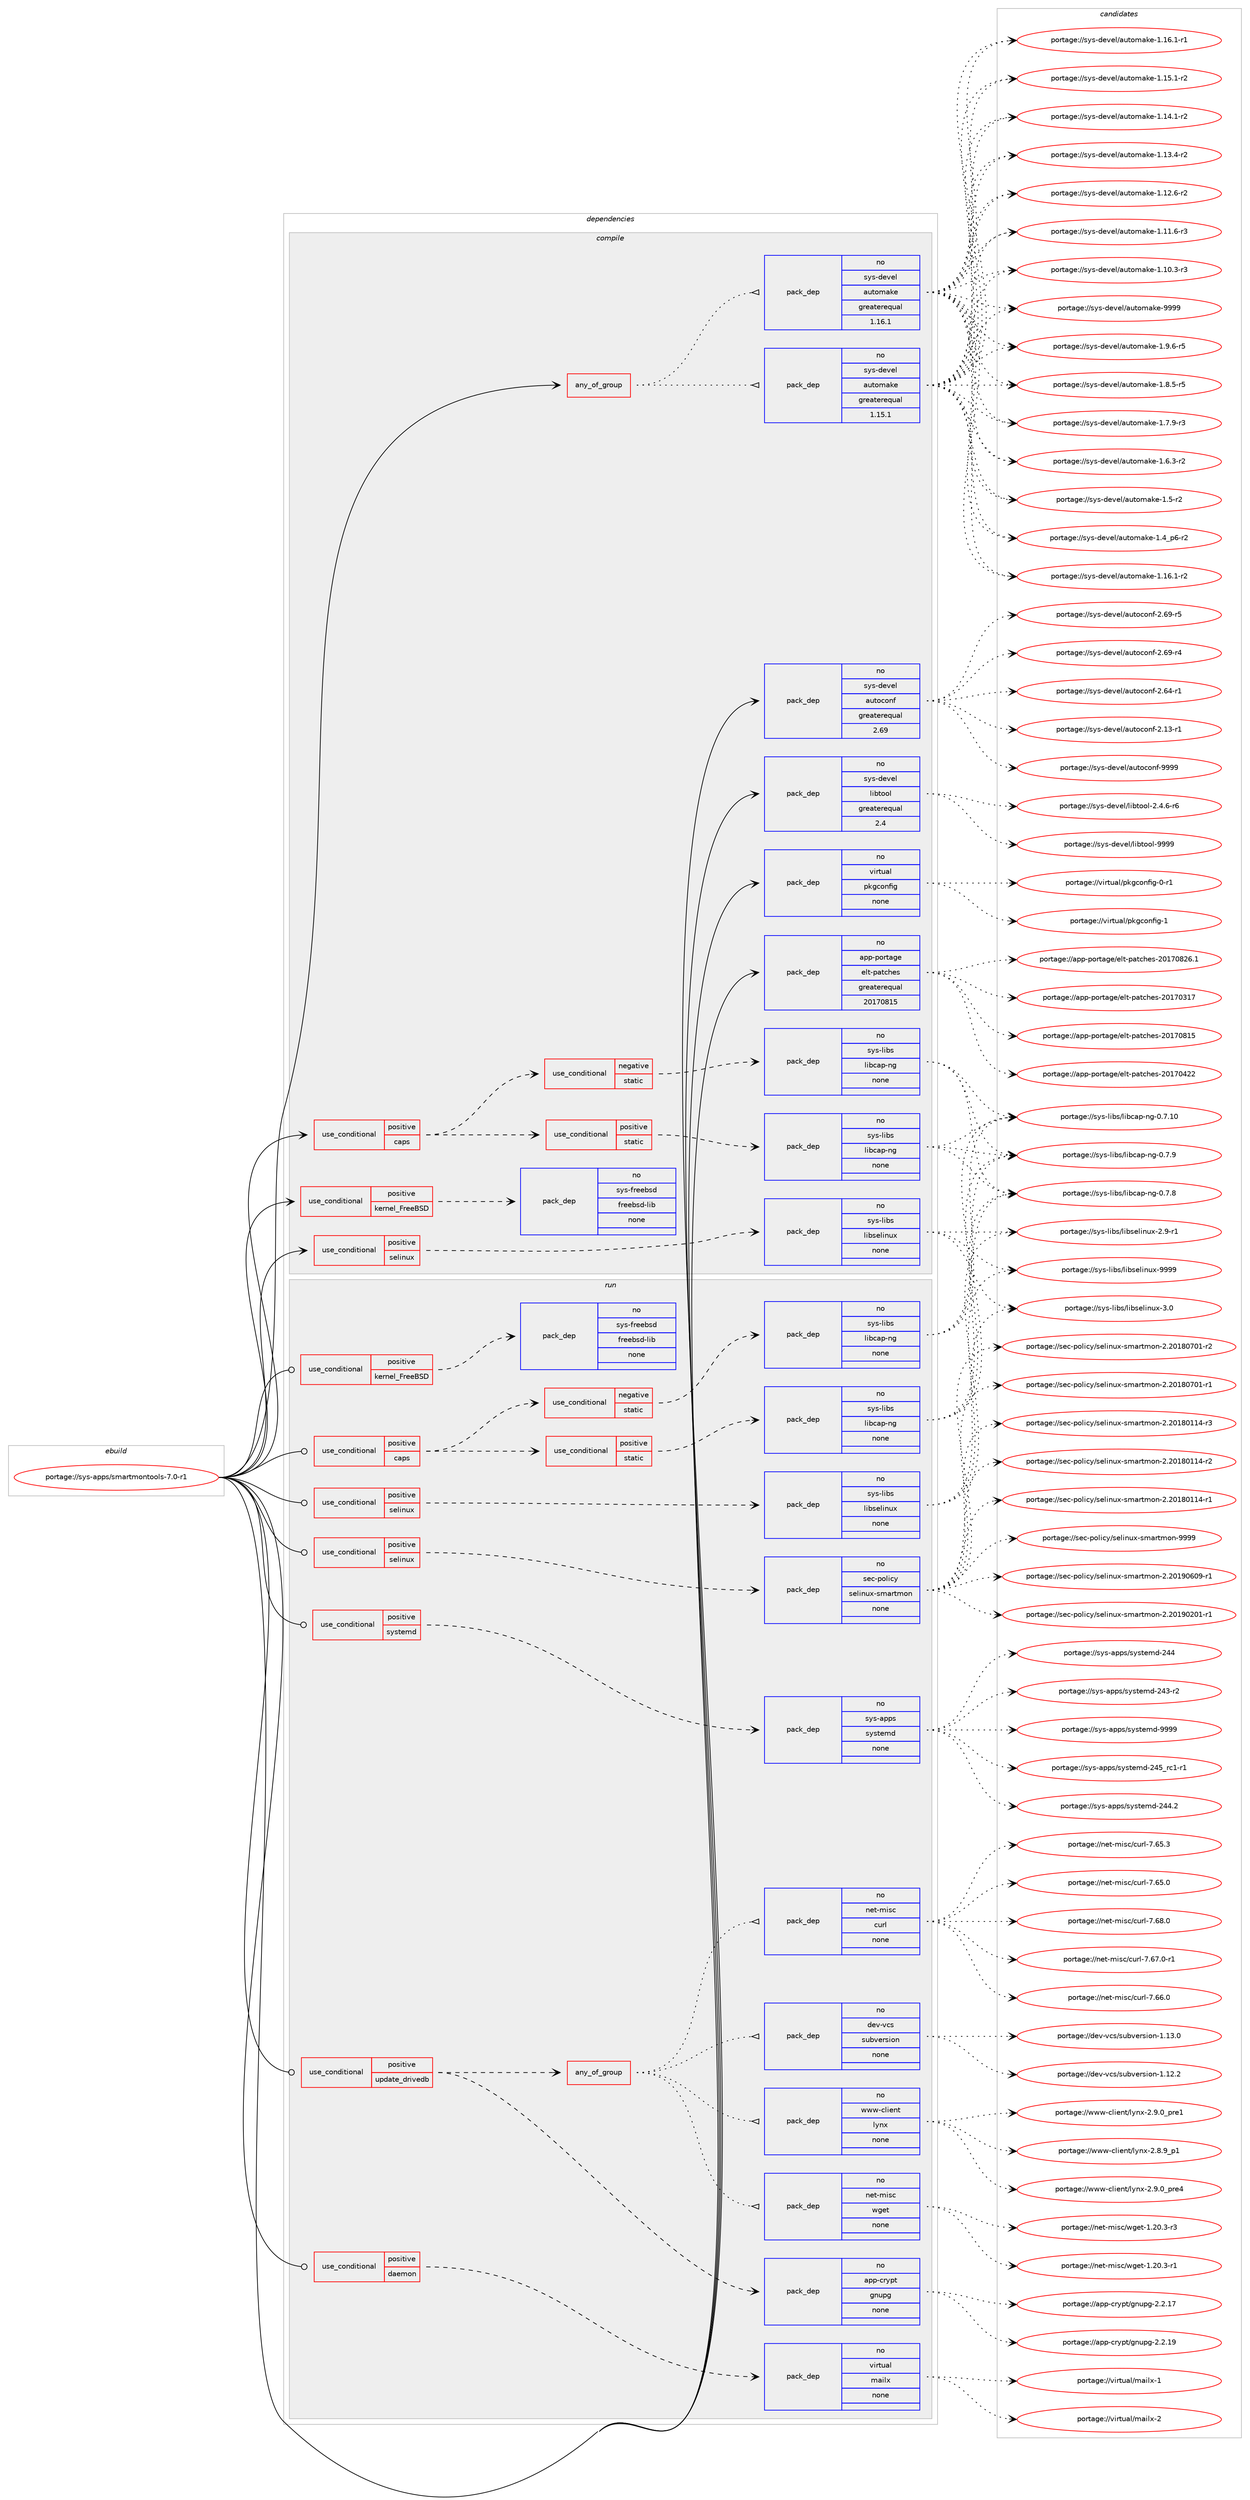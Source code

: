 digraph prolog {

# *************
# Graph options
# *************

newrank=true;
concentrate=true;
compound=true;
graph [rankdir=LR,fontname=Helvetica,fontsize=10,ranksep=1.5];#, ranksep=2.5, nodesep=0.2];
edge  [arrowhead=vee];
node  [fontname=Helvetica,fontsize=10];

# **********
# The ebuild
# **********

subgraph cluster_leftcol {
color=gray;
rank=same;
label=<<i>ebuild</i>>;
id [label="portage://sys-apps/smartmontools-7.0-r1", color=red, width=4, href="../sys-apps/smartmontools-7.0-r1.svg"];
}

# ****************
# The dependencies
# ****************

subgraph cluster_midcol {
color=gray;
label=<<i>dependencies</i>>;
subgraph cluster_compile {
fillcolor="#eeeeee";
style=filled;
label=<<i>compile</i>>;
subgraph any1227 {
dependency63740 [label=<<TABLE BORDER="0" CELLBORDER="1" CELLSPACING="0" CELLPADDING="4"><TR><TD CELLPADDING="10">any_of_group</TD></TR></TABLE>>, shape=none, color=red];subgraph pack49042 {
dependency63741 [label=<<TABLE BORDER="0" CELLBORDER="1" CELLSPACING="0" CELLPADDING="4" WIDTH="220"><TR><TD ROWSPAN="6" CELLPADDING="30">pack_dep</TD></TR><TR><TD WIDTH="110">no</TD></TR><TR><TD>sys-devel</TD></TR><TR><TD>automake</TD></TR><TR><TD>greaterequal</TD></TR><TR><TD>1.16.1</TD></TR></TABLE>>, shape=none, color=blue];
}
dependency63740:e -> dependency63741:w [weight=20,style="dotted",arrowhead="oinv"];
subgraph pack49043 {
dependency63742 [label=<<TABLE BORDER="0" CELLBORDER="1" CELLSPACING="0" CELLPADDING="4" WIDTH="220"><TR><TD ROWSPAN="6" CELLPADDING="30">pack_dep</TD></TR><TR><TD WIDTH="110">no</TD></TR><TR><TD>sys-devel</TD></TR><TR><TD>automake</TD></TR><TR><TD>greaterequal</TD></TR><TR><TD>1.15.1</TD></TR></TABLE>>, shape=none, color=blue];
}
dependency63740:e -> dependency63742:w [weight=20,style="dotted",arrowhead="oinv"];
}
id:e -> dependency63740:w [weight=20,style="solid",arrowhead="vee"];
subgraph cond13392 {
dependency63743 [label=<<TABLE BORDER="0" CELLBORDER="1" CELLSPACING="0" CELLPADDING="4"><TR><TD ROWSPAN="3" CELLPADDING="10">use_conditional</TD></TR><TR><TD>positive</TD></TR><TR><TD>caps</TD></TR></TABLE>>, shape=none, color=red];
subgraph cond13393 {
dependency63744 [label=<<TABLE BORDER="0" CELLBORDER="1" CELLSPACING="0" CELLPADDING="4"><TR><TD ROWSPAN="3" CELLPADDING="10">use_conditional</TD></TR><TR><TD>positive</TD></TR><TR><TD>static</TD></TR></TABLE>>, shape=none, color=red];
subgraph pack49044 {
dependency63745 [label=<<TABLE BORDER="0" CELLBORDER="1" CELLSPACING="0" CELLPADDING="4" WIDTH="220"><TR><TD ROWSPAN="6" CELLPADDING="30">pack_dep</TD></TR><TR><TD WIDTH="110">no</TD></TR><TR><TD>sys-libs</TD></TR><TR><TD>libcap-ng</TD></TR><TR><TD>none</TD></TR><TR><TD></TD></TR></TABLE>>, shape=none, color=blue];
}
dependency63744:e -> dependency63745:w [weight=20,style="dashed",arrowhead="vee"];
}
dependency63743:e -> dependency63744:w [weight=20,style="dashed",arrowhead="vee"];
subgraph cond13394 {
dependency63746 [label=<<TABLE BORDER="0" CELLBORDER="1" CELLSPACING="0" CELLPADDING="4"><TR><TD ROWSPAN="3" CELLPADDING="10">use_conditional</TD></TR><TR><TD>negative</TD></TR><TR><TD>static</TD></TR></TABLE>>, shape=none, color=red];
subgraph pack49045 {
dependency63747 [label=<<TABLE BORDER="0" CELLBORDER="1" CELLSPACING="0" CELLPADDING="4" WIDTH="220"><TR><TD ROWSPAN="6" CELLPADDING="30">pack_dep</TD></TR><TR><TD WIDTH="110">no</TD></TR><TR><TD>sys-libs</TD></TR><TR><TD>libcap-ng</TD></TR><TR><TD>none</TD></TR><TR><TD></TD></TR></TABLE>>, shape=none, color=blue];
}
dependency63746:e -> dependency63747:w [weight=20,style="dashed",arrowhead="vee"];
}
dependency63743:e -> dependency63746:w [weight=20,style="dashed",arrowhead="vee"];
}
id:e -> dependency63743:w [weight=20,style="solid",arrowhead="vee"];
subgraph cond13395 {
dependency63748 [label=<<TABLE BORDER="0" CELLBORDER="1" CELLSPACING="0" CELLPADDING="4"><TR><TD ROWSPAN="3" CELLPADDING="10">use_conditional</TD></TR><TR><TD>positive</TD></TR><TR><TD>kernel_FreeBSD</TD></TR></TABLE>>, shape=none, color=red];
subgraph pack49046 {
dependency63749 [label=<<TABLE BORDER="0" CELLBORDER="1" CELLSPACING="0" CELLPADDING="4" WIDTH="220"><TR><TD ROWSPAN="6" CELLPADDING="30">pack_dep</TD></TR><TR><TD WIDTH="110">no</TD></TR><TR><TD>sys-freebsd</TD></TR><TR><TD>freebsd-lib</TD></TR><TR><TD>none</TD></TR><TR><TD></TD></TR></TABLE>>, shape=none, color=blue];
}
dependency63748:e -> dependency63749:w [weight=20,style="dashed",arrowhead="vee"];
}
id:e -> dependency63748:w [weight=20,style="solid",arrowhead="vee"];
subgraph cond13396 {
dependency63750 [label=<<TABLE BORDER="0" CELLBORDER="1" CELLSPACING="0" CELLPADDING="4"><TR><TD ROWSPAN="3" CELLPADDING="10">use_conditional</TD></TR><TR><TD>positive</TD></TR><TR><TD>selinux</TD></TR></TABLE>>, shape=none, color=red];
subgraph pack49047 {
dependency63751 [label=<<TABLE BORDER="0" CELLBORDER="1" CELLSPACING="0" CELLPADDING="4" WIDTH="220"><TR><TD ROWSPAN="6" CELLPADDING="30">pack_dep</TD></TR><TR><TD WIDTH="110">no</TD></TR><TR><TD>sys-libs</TD></TR><TR><TD>libselinux</TD></TR><TR><TD>none</TD></TR><TR><TD></TD></TR></TABLE>>, shape=none, color=blue];
}
dependency63750:e -> dependency63751:w [weight=20,style="dashed",arrowhead="vee"];
}
id:e -> dependency63750:w [weight=20,style="solid",arrowhead="vee"];
subgraph pack49048 {
dependency63752 [label=<<TABLE BORDER="0" CELLBORDER="1" CELLSPACING="0" CELLPADDING="4" WIDTH="220"><TR><TD ROWSPAN="6" CELLPADDING="30">pack_dep</TD></TR><TR><TD WIDTH="110">no</TD></TR><TR><TD>app-portage</TD></TR><TR><TD>elt-patches</TD></TR><TR><TD>greaterequal</TD></TR><TR><TD>20170815</TD></TR></TABLE>>, shape=none, color=blue];
}
id:e -> dependency63752:w [weight=20,style="solid",arrowhead="vee"];
subgraph pack49049 {
dependency63753 [label=<<TABLE BORDER="0" CELLBORDER="1" CELLSPACING="0" CELLPADDING="4" WIDTH="220"><TR><TD ROWSPAN="6" CELLPADDING="30">pack_dep</TD></TR><TR><TD WIDTH="110">no</TD></TR><TR><TD>sys-devel</TD></TR><TR><TD>autoconf</TD></TR><TR><TD>greaterequal</TD></TR><TR><TD>2.69</TD></TR></TABLE>>, shape=none, color=blue];
}
id:e -> dependency63753:w [weight=20,style="solid",arrowhead="vee"];
subgraph pack49050 {
dependency63754 [label=<<TABLE BORDER="0" CELLBORDER="1" CELLSPACING="0" CELLPADDING="4" WIDTH="220"><TR><TD ROWSPAN="6" CELLPADDING="30">pack_dep</TD></TR><TR><TD WIDTH="110">no</TD></TR><TR><TD>sys-devel</TD></TR><TR><TD>libtool</TD></TR><TR><TD>greaterequal</TD></TR><TR><TD>2.4</TD></TR></TABLE>>, shape=none, color=blue];
}
id:e -> dependency63754:w [weight=20,style="solid",arrowhead="vee"];
subgraph pack49051 {
dependency63755 [label=<<TABLE BORDER="0" CELLBORDER="1" CELLSPACING="0" CELLPADDING="4" WIDTH="220"><TR><TD ROWSPAN="6" CELLPADDING="30">pack_dep</TD></TR><TR><TD WIDTH="110">no</TD></TR><TR><TD>virtual</TD></TR><TR><TD>pkgconfig</TD></TR><TR><TD>none</TD></TR><TR><TD></TD></TR></TABLE>>, shape=none, color=blue];
}
id:e -> dependency63755:w [weight=20,style="solid",arrowhead="vee"];
}
subgraph cluster_compileandrun {
fillcolor="#eeeeee";
style=filled;
label=<<i>compile and run</i>>;
}
subgraph cluster_run {
fillcolor="#eeeeee";
style=filled;
label=<<i>run</i>>;
subgraph cond13397 {
dependency63756 [label=<<TABLE BORDER="0" CELLBORDER="1" CELLSPACING="0" CELLPADDING="4"><TR><TD ROWSPAN="3" CELLPADDING="10">use_conditional</TD></TR><TR><TD>positive</TD></TR><TR><TD>caps</TD></TR></TABLE>>, shape=none, color=red];
subgraph cond13398 {
dependency63757 [label=<<TABLE BORDER="0" CELLBORDER="1" CELLSPACING="0" CELLPADDING="4"><TR><TD ROWSPAN="3" CELLPADDING="10">use_conditional</TD></TR><TR><TD>positive</TD></TR><TR><TD>static</TD></TR></TABLE>>, shape=none, color=red];
subgraph pack49052 {
dependency63758 [label=<<TABLE BORDER="0" CELLBORDER="1" CELLSPACING="0" CELLPADDING="4" WIDTH="220"><TR><TD ROWSPAN="6" CELLPADDING="30">pack_dep</TD></TR><TR><TD WIDTH="110">no</TD></TR><TR><TD>sys-libs</TD></TR><TR><TD>libcap-ng</TD></TR><TR><TD>none</TD></TR><TR><TD></TD></TR></TABLE>>, shape=none, color=blue];
}
dependency63757:e -> dependency63758:w [weight=20,style="dashed",arrowhead="vee"];
}
dependency63756:e -> dependency63757:w [weight=20,style="dashed",arrowhead="vee"];
subgraph cond13399 {
dependency63759 [label=<<TABLE BORDER="0" CELLBORDER="1" CELLSPACING="0" CELLPADDING="4"><TR><TD ROWSPAN="3" CELLPADDING="10">use_conditional</TD></TR><TR><TD>negative</TD></TR><TR><TD>static</TD></TR></TABLE>>, shape=none, color=red];
subgraph pack49053 {
dependency63760 [label=<<TABLE BORDER="0" CELLBORDER="1" CELLSPACING="0" CELLPADDING="4" WIDTH="220"><TR><TD ROWSPAN="6" CELLPADDING="30">pack_dep</TD></TR><TR><TD WIDTH="110">no</TD></TR><TR><TD>sys-libs</TD></TR><TR><TD>libcap-ng</TD></TR><TR><TD>none</TD></TR><TR><TD></TD></TR></TABLE>>, shape=none, color=blue];
}
dependency63759:e -> dependency63760:w [weight=20,style="dashed",arrowhead="vee"];
}
dependency63756:e -> dependency63759:w [weight=20,style="dashed",arrowhead="vee"];
}
id:e -> dependency63756:w [weight=20,style="solid",arrowhead="odot"];
subgraph cond13400 {
dependency63761 [label=<<TABLE BORDER="0" CELLBORDER="1" CELLSPACING="0" CELLPADDING="4"><TR><TD ROWSPAN="3" CELLPADDING="10">use_conditional</TD></TR><TR><TD>positive</TD></TR><TR><TD>daemon</TD></TR></TABLE>>, shape=none, color=red];
subgraph pack49054 {
dependency63762 [label=<<TABLE BORDER="0" CELLBORDER="1" CELLSPACING="0" CELLPADDING="4" WIDTH="220"><TR><TD ROWSPAN="6" CELLPADDING="30">pack_dep</TD></TR><TR><TD WIDTH="110">no</TD></TR><TR><TD>virtual</TD></TR><TR><TD>mailx</TD></TR><TR><TD>none</TD></TR><TR><TD></TD></TR></TABLE>>, shape=none, color=blue];
}
dependency63761:e -> dependency63762:w [weight=20,style="dashed",arrowhead="vee"];
}
id:e -> dependency63761:w [weight=20,style="solid",arrowhead="odot"];
subgraph cond13401 {
dependency63763 [label=<<TABLE BORDER="0" CELLBORDER="1" CELLSPACING="0" CELLPADDING="4"><TR><TD ROWSPAN="3" CELLPADDING="10">use_conditional</TD></TR><TR><TD>positive</TD></TR><TR><TD>kernel_FreeBSD</TD></TR></TABLE>>, shape=none, color=red];
subgraph pack49055 {
dependency63764 [label=<<TABLE BORDER="0" CELLBORDER="1" CELLSPACING="0" CELLPADDING="4" WIDTH="220"><TR><TD ROWSPAN="6" CELLPADDING="30">pack_dep</TD></TR><TR><TD WIDTH="110">no</TD></TR><TR><TD>sys-freebsd</TD></TR><TR><TD>freebsd-lib</TD></TR><TR><TD>none</TD></TR><TR><TD></TD></TR></TABLE>>, shape=none, color=blue];
}
dependency63763:e -> dependency63764:w [weight=20,style="dashed",arrowhead="vee"];
}
id:e -> dependency63763:w [weight=20,style="solid",arrowhead="odot"];
subgraph cond13402 {
dependency63765 [label=<<TABLE BORDER="0" CELLBORDER="1" CELLSPACING="0" CELLPADDING="4"><TR><TD ROWSPAN="3" CELLPADDING="10">use_conditional</TD></TR><TR><TD>positive</TD></TR><TR><TD>selinux</TD></TR></TABLE>>, shape=none, color=red];
subgraph pack49056 {
dependency63766 [label=<<TABLE BORDER="0" CELLBORDER="1" CELLSPACING="0" CELLPADDING="4" WIDTH="220"><TR><TD ROWSPAN="6" CELLPADDING="30">pack_dep</TD></TR><TR><TD WIDTH="110">no</TD></TR><TR><TD>sec-policy</TD></TR><TR><TD>selinux-smartmon</TD></TR><TR><TD>none</TD></TR><TR><TD></TD></TR></TABLE>>, shape=none, color=blue];
}
dependency63765:e -> dependency63766:w [weight=20,style="dashed",arrowhead="vee"];
}
id:e -> dependency63765:w [weight=20,style="solid",arrowhead="odot"];
subgraph cond13403 {
dependency63767 [label=<<TABLE BORDER="0" CELLBORDER="1" CELLSPACING="0" CELLPADDING="4"><TR><TD ROWSPAN="3" CELLPADDING="10">use_conditional</TD></TR><TR><TD>positive</TD></TR><TR><TD>selinux</TD></TR></TABLE>>, shape=none, color=red];
subgraph pack49057 {
dependency63768 [label=<<TABLE BORDER="0" CELLBORDER="1" CELLSPACING="0" CELLPADDING="4" WIDTH="220"><TR><TD ROWSPAN="6" CELLPADDING="30">pack_dep</TD></TR><TR><TD WIDTH="110">no</TD></TR><TR><TD>sys-libs</TD></TR><TR><TD>libselinux</TD></TR><TR><TD>none</TD></TR><TR><TD></TD></TR></TABLE>>, shape=none, color=blue];
}
dependency63767:e -> dependency63768:w [weight=20,style="dashed",arrowhead="vee"];
}
id:e -> dependency63767:w [weight=20,style="solid",arrowhead="odot"];
subgraph cond13404 {
dependency63769 [label=<<TABLE BORDER="0" CELLBORDER="1" CELLSPACING="0" CELLPADDING="4"><TR><TD ROWSPAN="3" CELLPADDING="10">use_conditional</TD></TR><TR><TD>positive</TD></TR><TR><TD>systemd</TD></TR></TABLE>>, shape=none, color=red];
subgraph pack49058 {
dependency63770 [label=<<TABLE BORDER="0" CELLBORDER="1" CELLSPACING="0" CELLPADDING="4" WIDTH="220"><TR><TD ROWSPAN="6" CELLPADDING="30">pack_dep</TD></TR><TR><TD WIDTH="110">no</TD></TR><TR><TD>sys-apps</TD></TR><TR><TD>systemd</TD></TR><TR><TD>none</TD></TR><TR><TD></TD></TR></TABLE>>, shape=none, color=blue];
}
dependency63769:e -> dependency63770:w [weight=20,style="dashed",arrowhead="vee"];
}
id:e -> dependency63769:w [weight=20,style="solid",arrowhead="odot"];
subgraph cond13405 {
dependency63771 [label=<<TABLE BORDER="0" CELLBORDER="1" CELLSPACING="0" CELLPADDING="4"><TR><TD ROWSPAN="3" CELLPADDING="10">use_conditional</TD></TR><TR><TD>positive</TD></TR><TR><TD>update_drivedb</TD></TR></TABLE>>, shape=none, color=red];
subgraph pack49059 {
dependency63772 [label=<<TABLE BORDER="0" CELLBORDER="1" CELLSPACING="0" CELLPADDING="4" WIDTH="220"><TR><TD ROWSPAN="6" CELLPADDING="30">pack_dep</TD></TR><TR><TD WIDTH="110">no</TD></TR><TR><TD>app-crypt</TD></TR><TR><TD>gnupg</TD></TR><TR><TD>none</TD></TR><TR><TD></TD></TR></TABLE>>, shape=none, color=blue];
}
dependency63771:e -> dependency63772:w [weight=20,style="dashed",arrowhead="vee"];
subgraph any1228 {
dependency63773 [label=<<TABLE BORDER="0" CELLBORDER="1" CELLSPACING="0" CELLPADDING="4"><TR><TD CELLPADDING="10">any_of_group</TD></TR></TABLE>>, shape=none, color=red];subgraph pack49060 {
dependency63774 [label=<<TABLE BORDER="0" CELLBORDER="1" CELLSPACING="0" CELLPADDING="4" WIDTH="220"><TR><TD ROWSPAN="6" CELLPADDING="30">pack_dep</TD></TR><TR><TD WIDTH="110">no</TD></TR><TR><TD>net-misc</TD></TR><TR><TD>curl</TD></TR><TR><TD>none</TD></TR><TR><TD></TD></TR></TABLE>>, shape=none, color=blue];
}
dependency63773:e -> dependency63774:w [weight=20,style="dotted",arrowhead="oinv"];
subgraph pack49061 {
dependency63775 [label=<<TABLE BORDER="0" CELLBORDER="1" CELLSPACING="0" CELLPADDING="4" WIDTH="220"><TR><TD ROWSPAN="6" CELLPADDING="30">pack_dep</TD></TR><TR><TD WIDTH="110">no</TD></TR><TR><TD>net-misc</TD></TR><TR><TD>wget</TD></TR><TR><TD>none</TD></TR><TR><TD></TD></TR></TABLE>>, shape=none, color=blue];
}
dependency63773:e -> dependency63775:w [weight=20,style="dotted",arrowhead="oinv"];
subgraph pack49062 {
dependency63776 [label=<<TABLE BORDER="0" CELLBORDER="1" CELLSPACING="0" CELLPADDING="4" WIDTH="220"><TR><TD ROWSPAN="6" CELLPADDING="30">pack_dep</TD></TR><TR><TD WIDTH="110">no</TD></TR><TR><TD>www-client</TD></TR><TR><TD>lynx</TD></TR><TR><TD>none</TD></TR><TR><TD></TD></TR></TABLE>>, shape=none, color=blue];
}
dependency63773:e -> dependency63776:w [weight=20,style="dotted",arrowhead="oinv"];
subgraph pack49063 {
dependency63777 [label=<<TABLE BORDER="0" CELLBORDER="1" CELLSPACING="0" CELLPADDING="4" WIDTH="220"><TR><TD ROWSPAN="6" CELLPADDING="30">pack_dep</TD></TR><TR><TD WIDTH="110">no</TD></TR><TR><TD>dev-vcs</TD></TR><TR><TD>subversion</TD></TR><TR><TD>none</TD></TR><TR><TD></TD></TR></TABLE>>, shape=none, color=blue];
}
dependency63773:e -> dependency63777:w [weight=20,style="dotted",arrowhead="oinv"];
}
dependency63771:e -> dependency63773:w [weight=20,style="dashed",arrowhead="vee"];
}
id:e -> dependency63771:w [weight=20,style="solid",arrowhead="odot"];
}
}

# **************
# The candidates
# **************

subgraph cluster_choices {
rank=same;
color=gray;
label=<<i>candidates</i>>;

subgraph choice49042 {
color=black;
nodesep=1;
choice115121115451001011181011084797117116111109971071014557575757 [label="portage://sys-devel/automake-9999", color=red, width=4,href="../sys-devel/automake-9999.svg"];
choice115121115451001011181011084797117116111109971071014549465746544511453 [label="portage://sys-devel/automake-1.9.6-r5", color=red, width=4,href="../sys-devel/automake-1.9.6-r5.svg"];
choice115121115451001011181011084797117116111109971071014549465646534511453 [label="portage://sys-devel/automake-1.8.5-r5", color=red, width=4,href="../sys-devel/automake-1.8.5-r5.svg"];
choice115121115451001011181011084797117116111109971071014549465546574511451 [label="portage://sys-devel/automake-1.7.9-r3", color=red, width=4,href="../sys-devel/automake-1.7.9-r3.svg"];
choice115121115451001011181011084797117116111109971071014549465446514511450 [label="portage://sys-devel/automake-1.6.3-r2", color=red, width=4,href="../sys-devel/automake-1.6.3-r2.svg"];
choice11512111545100101118101108479711711611110997107101454946534511450 [label="portage://sys-devel/automake-1.5-r2", color=red, width=4,href="../sys-devel/automake-1.5-r2.svg"];
choice115121115451001011181011084797117116111109971071014549465295112544511450 [label="portage://sys-devel/automake-1.4_p6-r2", color=red, width=4,href="../sys-devel/automake-1.4_p6-r2.svg"];
choice11512111545100101118101108479711711611110997107101454946495446494511450 [label="portage://sys-devel/automake-1.16.1-r2", color=red, width=4,href="../sys-devel/automake-1.16.1-r2.svg"];
choice11512111545100101118101108479711711611110997107101454946495446494511449 [label="portage://sys-devel/automake-1.16.1-r1", color=red, width=4,href="../sys-devel/automake-1.16.1-r1.svg"];
choice11512111545100101118101108479711711611110997107101454946495346494511450 [label="portage://sys-devel/automake-1.15.1-r2", color=red, width=4,href="../sys-devel/automake-1.15.1-r2.svg"];
choice11512111545100101118101108479711711611110997107101454946495246494511450 [label="portage://sys-devel/automake-1.14.1-r2", color=red, width=4,href="../sys-devel/automake-1.14.1-r2.svg"];
choice11512111545100101118101108479711711611110997107101454946495146524511450 [label="portage://sys-devel/automake-1.13.4-r2", color=red, width=4,href="../sys-devel/automake-1.13.4-r2.svg"];
choice11512111545100101118101108479711711611110997107101454946495046544511450 [label="portage://sys-devel/automake-1.12.6-r2", color=red, width=4,href="../sys-devel/automake-1.12.6-r2.svg"];
choice11512111545100101118101108479711711611110997107101454946494946544511451 [label="portage://sys-devel/automake-1.11.6-r3", color=red, width=4,href="../sys-devel/automake-1.11.6-r3.svg"];
choice11512111545100101118101108479711711611110997107101454946494846514511451 [label="portage://sys-devel/automake-1.10.3-r3", color=red, width=4,href="../sys-devel/automake-1.10.3-r3.svg"];
dependency63741:e -> choice115121115451001011181011084797117116111109971071014557575757:w [style=dotted,weight="100"];
dependency63741:e -> choice115121115451001011181011084797117116111109971071014549465746544511453:w [style=dotted,weight="100"];
dependency63741:e -> choice115121115451001011181011084797117116111109971071014549465646534511453:w [style=dotted,weight="100"];
dependency63741:e -> choice115121115451001011181011084797117116111109971071014549465546574511451:w [style=dotted,weight="100"];
dependency63741:e -> choice115121115451001011181011084797117116111109971071014549465446514511450:w [style=dotted,weight="100"];
dependency63741:e -> choice11512111545100101118101108479711711611110997107101454946534511450:w [style=dotted,weight="100"];
dependency63741:e -> choice115121115451001011181011084797117116111109971071014549465295112544511450:w [style=dotted,weight="100"];
dependency63741:e -> choice11512111545100101118101108479711711611110997107101454946495446494511450:w [style=dotted,weight="100"];
dependency63741:e -> choice11512111545100101118101108479711711611110997107101454946495446494511449:w [style=dotted,weight="100"];
dependency63741:e -> choice11512111545100101118101108479711711611110997107101454946495346494511450:w [style=dotted,weight="100"];
dependency63741:e -> choice11512111545100101118101108479711711611110997107101454946495246494511450:w [style=dotted,weight="100"];
dependency63741:e -> choice11512111545100101118101108479711711611110997107101454946495146524511450:w [style=dotted,weight="100"];
dependency63741:e -> choice11512111545100101118101108479711711611110997107101454946495046544511450:w [style=dotted,weight="100"];
dependency63741:e -> choice11512111545100101118101108479711711611110997107101454946494946544511451:w [style=dotted,weight="100"];
dependency63741:e -> choice11512111545100101118101108479711711611110997107101454946494846514511451:w [style=dotted,weight="100"];
}
subgraph choice49043 {
color=black;
nodesep=1;
choice115121115451001011181011084797117116111109971071014557575757 [label="portage://sys-devel/automake-9999", color=red, width=4,href="../sys-devel/automake-9999.svg"];
choice115121115451001011181011084797117116111109971071014549465746544511453 [label="portage://sys-devel/automake-1.9.6-r5", color=red, width=4,href="../sys-devel/automake-1.9.6-r5.svg"];
choice115121115451001011181011084797117116111109971071014549465646534511453 [label="portage://sys-devel/automake-1.8.5-r5", color=red, width=4,href="../sys-devel/automake-1.8.5-r5.svg"];
choice115121115451001011181011084797117116111109971071014549465546574511451 [label="portage://sys-devel/automake-1.7.9-r3", color=red, width=4,href="../sys-devel/automake-1.7.9-r3.svg"];
choice115121115451001011181011084797117116111109971071014549465446514511450 [label="portage://sys-devel/automake-1.6.3-r2", color=red, width=4,href="../sys-devel/automake-1.6.3-r2.svg"];
choice11512111545100101118101108479711711611110997107101454946534511450 [label="portage://sys-devel/automake-1.5-r2", color=red, width=4,href="../sys-devel/automake-1.5-r2.svg"];
choice115121115451001011181011084797117116111109971071014549465295112544511450 [label="portage://sys-devel/automake-1.4_p6-r2", color=red, width=4,href="../sys-devel/automake-1.4_p6-r2.svg"];
choice11512111545100101118101108479711711611110997107101454946495446494511450 [label="portage://sys-devel/automake-1.16.1-r2", color=red, width=4,href="../sys-devel/automake-1.16.1-r2.svg"];
choice11512111545100101118101108479711711611110997107101454946495446494511449 [label="portage://sys-devel/automake-1.16.1-r1", color=red, width=4,href="../sys-devel/automake-1.16.1-r1.svg"];
choice11512111545100101118101108479711711611110997107101454946495346494511450 [label="portage://sys-devel/automake-1.15.1-r2", color=red, width=4,href="../sys-devel/automake-1.15.1-r2.svg"];
choice11512111545100101118101108479711711611110997107101454946495246494511450 [label="portage://sys-devel/automake-1.14.1-r2", color=red, width=4,href="../sys-devel/automake-1.14.1-r2.svg"];
choice11512111545100101118101108479711711611110997107101454946495146524511450 [label="portage://sys-devel/automake-1.13.4-r2", color=red, width=4,href="../sys-devel/automake-1.13.4-r2.svg"];
choice11512111545100101118101108479711711611110997107101454946495046544511450 [label="portage://sys-devel/automake-1.12.6-r2", color=red, width=4,href="../sys-devel/automake-1.12.6-r2.svg"];
choice11512111545100101118101108479711711611110997107101454946494946544511451 [label="portage://sys-devel/automake-1.11.6-r3", color=red, width=4,href="../sys-devel/automake-1.11.6-r3.svg"];
choice11512111545100101118101108479711711611110997107101454946494846514511451 [label="portage://sys-devel/automake-1.10.3-r3", color=red, width=4,href="../sys-devel/automake-1.10.3-r3.svg"];
dependency63742:e -> choice115121115451001011181011084797117116111109971071014557575757:w [style=dotted,weight="100"];
dependency63742:e -> choice115121115451001011181011084797117116111109971071014549465746544511453:w [style=dotted,weight="100"];
dependency63742:e -> choice115121115451001011181011084797117116111109971071014549465646534511453:w [style=dotted,weight="100"];
dependency63742:e -> choice115121115451001011181011084797117116111109971071014549465546574511451:w [style=dotted,weight="100"];
dependency63742:e -> choice115121115451001011181011084797117116111109971071014549465446514511450:w [style=dotted,weight="100"];
dependency63742:e -> choice11512111545100101118101108479711711611110997107101454946534511450:w [style=dotted,weight="100"];
dependency63742:e -> choice115121115451001011181011084797117116111109971071014549465295112544511450:w [style=dotted,weight="100"];
dependency63742:e -> choice11512111545100101118101108479711711611110997107101454946495446494511450:w [style=dotted,weight="100"];
dependency63742:e -> choice11512111545100101118101108479711711611110997107101454946495446494511449:w [style=dotted,weight="100"];
dependency63742:e -> choice11512111545100101118101108479711711611110997107101454946495346494511450:w [style=dotted,weight="100"];
dependency63742:e -> choice11512111545100101118101108479711711611110997107101454946495246494511450:w [style=dotted,weight="100"];
dependency63742:e -> choice11512111545100101118101108479711711611110997107101454946495146524511450:w [style=dotted,weight="100"];
dependency63742:e -> choice11512111545100101118101108479711711611110997107101454946495046544511450:w [style=dotted,weight="100"];
dependency63742:e -> choice11512111545100101118101108479711711611110997107101454946494946544511451:w [style=dotted,weight="100"];
dependency63742:e -> choice11512111545100101118101108479711711611110997107101454946494846514511451:w [style=dotted,weight="100"];
}
subgraph choice49044 {
color=black;
nodesep=1;
choice11512111545108105981154710810598999711245110103454846554657 [label="portage://sys-libs/libcap-ng-0.7.9", color=red, width=4,href="../sys-libs/libcap-ng-0.7.9.svg"];
choice11512111545108105981154710810598999711245110103454846554656 [label="portage://sys-libs/libcap-ng-0.7.8", color=red, width=4,href="../sys-libs/libcap-ng-0.7.8.svg"];
choice1151211154510810598115471081059899971124511010345484655464948 [label="portage://sys-libs/libcap-ng-0.7.10", color=red, width=4,href="../sys-libs/libcap-ng-0.7.10.svg"];
dependency63745:e -> choice11512111545108105981154710810598999711245110103454846554657:w [style=dotted,weight="100"];
dependency63745:e -> choice11512111545108105981154710810598999711245110103454846554656:w [style=dotted,weight="100"];
dependency63745:e -> choice1151211154510810598115471081059899971124511010345484655464948:w [style=dotted,weight="100"];
}
subgraph choice49045 {
color=black;
nodesep=1;
choice11512111545108105981154710810598999711245110103454846554657 [label="portage://sys-libs/libcap-ng-0.7.9", color=red, width=4,href="../sys-libs/libcap-ng-0.7.9.svg"];
choice11512111545108105981154710810598999711245110103454846554656 [label="portage://sys-libs/libcap-ng-0.7.8", color=red, width=4,href="../sys-libs/libcap-ng-0.7.8.svg"];
choice1151211154510810598115471081059899971124511010345484655464948 [label="portage://sys-libs/libcap-ng-0.7.10", color=red, width=4,href="../sys-libs/libcap-ng-0.7.10.svg"];
dependency63747:e -> choice11512111545108105981154710810598999711245110103454846554657:w [style=dotted,weight="100"];
dependency63747:e -> choice11512111545108105981154710810598999711245110103454846554656:w [style=dotted,weight="100"];
dependency63747:e -> choice1151211154510810598115471081059899971124511010345484655464948:w [style=dotted,weight="100"];
}
subgraph choice49046 {
color=black;
nodesep=1;
}
subgraph choice49047 {
color=black;
nodesep=1;
choice115121115451081059811547108105981151011081051101171204557575757 [label="portage://sys-libs/libselinux-9999", color=red, width=4,href="../sys-libs/libselinux-9999.svg"];
choice1151211154510810598115471081059811510110810511011712045514648 [label="portage://sys-libs/libselinux-3.0", color=red, width=4,href="../sys-libs/libselinux-3.0.svg"];
choice11512111545108105981154710810598115101108105110117120455046574511449 [label="portage://sys-libs/libselinux-2.9-r1", color=red, width=4,href="../sys-libs/libselinux-2.9-r1.svg"];
dependency63751:e -> choice115121115451081059811547108105981151011081051101171204557575757:w [style=dotted,weight="100"];
dependency63751:e -> choice1151211154510810598115471081059811510110810511011712045514648:w [style=dotted,weight="100"];
dependency63751:e -> choice11512111545108105981154710810598115101108105110117120455046574511449:w [style=dotted,weight="100"];
}
subgraph choice49048 {
color=black;
nodesep=1;
choice971121124511211111411697103101471011081164511297116991041011154550484955485650544649 [label="portage://app-portage/elt-patches-20170826.1", color=red, width=4,href="../app-portage/elt-patches-20170826.1.svg"];
choice97112112451121111141169710310147101108116451129711699104101115455048495548564953 [label="portage://app-portage/elt-patches-20170815", color=red, width=4,href="../app-portage/elt-patches-20170815.svg"];
choice97112112451121111141169710310147101108116451129711699104101115455048495548525050 [label="portage://app-portage/elt-patches-20170422", color=red, width=4,href="../app-portage/elt-patches-20170422.svg"];
choice97112112451121111141169710310147101108116451129711699104101115455048495548514955 [label="portage://app-portage/elt-patches-20170317", color=red, width=4,href="../app-portage/elt-patches-20170317.svg"];
dependency63752:e -> choice971121124511211111411697103101471011081164511297116991041011154550484955485650544649:w [style=dotted,weight="100"];
dependency63752:e -> choice97112112451121111141169710310147101108116451129711699104101115455048495548564953:w [style=dotted,weight="100"];
dependency63752:e -> choice97112112451121111141169710310147101108116451129711699104101115455048495548525050:w [style=dotted,weight="100"];
dependency63752:e -> choice97112112451121111141169710310147101108116451129711699104101115455048495548514955:w [style=dotted,weight="100"];
}
subgraph choice49049 {
color=black;
nodesep=1;
choice115121115451001011181011084797117116111991111101024557575757 [label="portage://sys-devel/autoconf-9999", color=red, width=4,href="../sys-devel/autoconf-9999.svg"];
choice1151211154510010111810110847971171161119911111010245504654574511453 [label="portage://sys-devel/autoconf-2.69-r5", color=red, width=4,href="../sys-devel/autoconf-2.69-r5.svg"];
choice1151211154510010111810110847971171161119911111010245504654574511452 [label="portage://sys-devel/autoconf-2.69-r4", color=red, width=4,href="../sys-devel/autoconf-2.69-r4.svg"];
choice1151211154510010111810110847971171161119911111010245504654524511449 [label="portage://sys-devel/autoconf-2.64-r1", color=red, width=4,href="../sys-devel/autoconf-2.64-r1.svg"];
choice1151211154510010111810110847971171161119911111010245504649514511449 [label="portage://sys-devel/autoconf-2.13-r1", color=red, width=4,href="../sys-devel/autoconf-2.13-r1.svg"];
dependency63753:e -> choice115121115451001011181011084797117116111991111101024557575757:w [style=dotted,weight="100"];
dependency63753:e -> choice1151211154510010111810110847971171161119911111010245504654574511453:w [style=dotted,weight="100"];
dependency63753:e -> choice1151211154510010111810110847971171161119911111010245504654574511452:w [style=dotted,weight="100"];
dependency63753:e -> choice1151211154510010111810110847971171161119911111010245504654524511449:w [style=dotted,weight="100"];
dependency63753:e -> choice1151211154510010111810110847971171161119911111010245504649514511449:w [style=dotted,weight="100"];
}
subgraph choice49050 {
color=black;
nodesep=1;
choice1151211154510010111810110847108105981161111111084557575757 [label="portage://sys-devel/libtool-9999", color=red, width=4,href="../sys-devel/libtool-9999.svg"];
choice1151211154510010111810110847108105981161111111084550465246544511454 [label="portage://sys-devel/libtool-2.4.6-r6", color=red, width=4,href="../sys-devel/libtool-2.4.6-r6.svg"];
dependency63754:e -> choice1151211154510010111810110847108105981161111111084557575757:w [style=dotted,weight="100"];
dependency63754:e -> choice1151211154510010111810110847108105981161111111084550465246544511454:w [style=dotted,weight="100"];
}
subgraph choice49051 {
color=black;
nodesep=1;
choice1181051141161179710847112107103991111101021051034549 [label="portage://virtual/pkgconfig-1", color=red, width=4,href="../virtual/pkgconfig-1.svg"];
choice11810511411611797108471121071039911111010210510345484511449 [label="portage://virtual/pkgconfig-0-r1", color=red, width=4,href="../virtual/pkgconfig-0-r1.svg"];
dependency63755:e -> choice1181051141161179710847112107103991111101021051034549:w [style=dotted,weight="100"];
dependency63755:e -> choice11810511411611797108471121071039911111010210510345484511449:w [style=dotted,weight="100"];
}
subgraph choice49052 {
color=black;
nodesep=1;
choice11512111545108105981154710810598999711245110103454846554657 [label="portage://sys-libs/libcap-ng-0.7.9", color=red, width=4,href="../sys-libs/libcap-ng-0.7.9.svg"];
choice11512111545108105981154710810598999711245110103454846554656 [label="portage://sys-libs/libcap-ng-0.7.8", color=red, width=4,href="../sys-libs/libcap-ng-0.7.8.svg"];
choice1151211154510810598115471081059899971124511010345484655464948 [label="portage://sys-libs/libcap-ng-0.7.10", color=red, width=4,href="../sys-libs/libcap-ng-0.7.10.svg"];
dependency63758:e -> choice11512111545108105981154710810598999711245110103454846554657:w [style=dotted,weight="100"];
dependency63758:e -> choice11512111545108105981154710810598999711245110103454846554656:w [style=dotted,weight="100"];
dependency63758:e -> choice1151211154510810598115471081059899971124511010345484655464948:w [style=dotted,weight="100"];
}
subgraph choice49053 {
color=black;
nodesep=1;
choice11512111545108105981154710810598999711245110103454846554657 [label="portage://sys-libs/libcap-ng-0.7.9", color=red, width=4,href="../sys-libs/libcap-ng-0.7.9.svg"];
choice11512111545108105981154710810598999711245110103454846554656 [label="portage://sys-libs/libcap-ng-0.7.8", color=red, width=4,href="../sys-libs/libcap-ng-0.7.8.svg"];
choice1151211154510810598115471081059899971124511010345484655464948 [label="portage://sys-libs/libcap-ng-0.7.10", color=red, width=4,href="../sys-libs/libcap-ng-0.7.10.svg"];
dependency63760:e -> choice11512111545108105981154710810598999711245110103454846554657:w [style=dotted,weight="100"];
dependency63760:e -> choice11512111545108105981154710810598999711245110103454846554656:w [style=dotted,weight="100"];
dependency63760:e -> choice1151211154510810598115471081059899971124511010345484655464948:w [style=dotted,weight="100"];
}
subgraph choice49054 {
color=black;
nodesep=1;
choice1181051141161179710847109971051081204550 [label="portage://virtual/mailx-2", color=red, width=4,href="../virtual/mailx-2.svg"];
choice1181051141161179710847109971051081204549 [label="portage://virtual/mailx-1", color=red, width=4,href="../virtual/mailx-1.svg"];
dependency63762:e -> choice1181051141161179710847109971051081204550:w [style=dotted,weight="100"];
dependency63762:e -> choice1181051141161179710847109971051081204549:w [style=dotted,weight="100"];
}
subgraph choice49055 {
color=black;
nodesep=1;
}
subgraph choice49056 {
color=black;
nodesep=1;
choice1151019945112111108105991214711510110810511011712045115109971141161091111104557575757 [label="portage://sec-policy/selinux-smartmon-9999", color=red, width=4,href="../sec-policy/selinux-smartmon-9999.svg"];
choice11510199451121111081059912147115101108105110117120451151099711411610911111045504650484957485448574511449 [label="portage://sec-policy/selinux-smartmon-2.20190609-r1", color=red, width=4,href="../sec-policy/selinux-smartmon-2.20190609-r1.svg"];
choice11510199451121111081059912147115101108105110117120451151099711411610911111045504650484957485048494511449 [label="portage://sec-policy/selinux-smartmon-2.20190201-r1", color=red, width=4,href="../sec-policy/selinux-smartmon-2.20190201-r1.svg"];
choice11510199451121111081059912147115101108105110117120451151099711411610911111045504650484956485548494511450 [label="portage://sec-policy/selinux-smartmon-2.20180701-r2", color=red, width=4,href="../sec-policy/selinux-smartmon-2.20180701-r2.svg"];
choice11510199451121111081059912147115101108105110117120451151099711411610911111045504650484956485548494511449 [label="portage://sec-policy/selinux-smartmon-2.20180701-r1", color=red, width=4,href="../sec-policy/selinux-smartmon-2.20180701-r1.svg"];
choice11510199451121111081059912147115101108105110117120451151099711411610911111045504650484956484949524511451 [label="portage://sec-policy/selinux-smartmon-2.20180114-r3", color=red, width=4,href="../sec-policy/selinux-smartmon-2.20180114-r3.svg"];
choice11510199451121111081059912147115101108105110117120451151099711411610911111045504650484956484949524511450 [label="portage://sec-policy/selinux-smartmon-2.20180114-r2", color=red, width=4,href="../sec-policy/selinux-smartmon-2.20180114-r2.svg"];
choice11510199451121111081059912147115101108105110117120451151099711411610911111045504650484956484949524511449 [label="portage://sec-policy/selinux-smartmon-2.20180114-r1", color=red, width=4,href="../sec-policy/selinux-smartmon-2.20180114-r1.svg"];
dependency63766:e -> choice1151019945112111108105991214711510110810511011712045115109971141161091111104557575757:w [style=dotted,weight="100"];
dependency63766:e -> choice11510199451121111081059912147115101108105110117120451151099711411610911111045504650484957485448574511449:w [style=dotted,weight="100"];
dependency63766:e -> choice11510199451121111081059912147115101108105110117120451151099711411610911111045504650484957485048494511449:w [style=dotted,weight="100"];
dependency63766:e -> choice11510199451121111081059912147115101108105110117120451151099711411610911111045504650484956485548494511450:w [style=dotted,weight="100"];
dependency63766:e -> choice11510199451121111081059912147115101108105110117120451151099711411610911111045504650484956485548494511449:w [style=dotted,weight="100"];
dependency63766:e -> choice11510199451121111081059912147115101108105110117120451151099711411610911111045504650484956484949524511451:w [style=dotted,weight="100"];
dependency63766:e -> choice11510199451121111081059912147115101108105110117120451151099711411610911111045504650484956484949524511450:w [style=dotted,weight="100"];
dependency63766:e -> choice11510199451121111081059912147115101108105110117120451151099711411610911111045504650484956484949524511449:w [style=dotted,weight="100"];
}
subgraph choice49057 {
color=black;
nodesep=1;
choice115121115451081059811547108105981151011081051101171204557575757 [label="portage://sys-libs/libselinux-9999", color=red, width=4,href="../sys-libs/libselinux-9999.svg"];
choice1151211154510810598115471081059811510110810511011712045514648 [label="portage://sys-libs/libselinux-3.0", color=red, width=4,href="../sys-libs/libselinux-3.0.svg"];
choice11512111545108105981154710810598115101108105110117120455046574511449 [label="portage://sys-libs/libselinux-2.9-r1", color=red, width=4,href="../sys-libs/libselinux-2.9-r1.svg"];
dependency63768:e -> choice115121115451081059811547108105981151011081051101171204557575757:w [style=dotted,weight="100"];
dependency63768:e -> choice1151211154510810598115471081059811510110810511011712045514648:w [style=dotted,weight="100"];
dependency63768:e -> choice11512111545108105981154710810598115101108105110117120455046574511449:w [style=dotted,weight="100"];
}
subgraph choice49058 {
color=black;
nodesep=1;
choice1151211154597112112115471151211151161011091004557575757 [label="portage://sys-apps/systemd-9999", color=red, width=4,href="../sys-apps/systemd-9999.svg"];
choice115121115459711211211547115121115116101109100455052539511499494511449 [label="portage://sys-apps/systemd-245_rc1-r1", color=red, width=4,href="../sys-apps/systemd-245_rc1-r1.svg"];
choice115121115459711211211547115121115116101109100455052524650 [label="portage://sys-apps/systemd-244.2", color=red, width=4,href="../sys-apps/systemd-244.2.svg"];
choice11512111545971121121154711512111511610110910045505252 [label="portage://sys-apps/systemd-244", color=red, width=4,href="../sys-apps/systemd-244.svg"];
choice115121115459711211211547115121115116101109100455052514511450 [label="portage://sys-apps/systemd-243-r2", color=red, width=4,href="../sys-apps/systemd-243-r2.svg"];
dependency63770:e -> choice1151211154597112112115471151211151161011091004557575757:w [style=dotted,weight="100"];
dependency63770:e -> choice115121115459711211211547115121115116101109100455052539511499494511449:w [style=dotted,weight="100"];
dependency63770:e -> choice115121115459711211211547115121115116101109100455052524650:w [style=dotted,weight="100"];
dependency63770:e -> choice11512111545971121121154711512111511610110910045505252:w [style=dotted,weight="100"];
dependency63770:e -> choice115121115459711211211547115121115116101109100455052514511450:w [style=dotted,weight="100"];
}
subgraph choice49059 {
color=black;
nodesep=1;
choice9711211245991141211121164710311011711210345504650464957 [label="portage://app-crypt/gnupg-2.2.19", color=red, width=4,href="../app-crypt/gnupg-2.2.19.svg"];
choice9711211245991141211121164710311011711210345504650464955 [label="portage://app-crypt/gnupg-2.2.17", color=red, width=4,href="../app-crypt/gnupg-2.2.17.svg"];
dependency63772:e -> choice9711211245991141211121164710311011711210345504650464957:w [style=dotted,weight="100"];
dependency63772:e -> choice9711211245991141211121164710311011711210345504650464955:w [style=dotted,weight="100"];
}
subgraph choice49060 {
color=black;
nodesep=1;
choice1101011164510910511599479911711410845554654564648 [label="portage://net-misc/curl-7.68.0", color=red, width=4,href="../net-misc/curl-7.68.0.svg"];
choice11010111645109105115994799117114108455546545546484511449 [label="portage://net-misc/curl-7.67.0-r1", color=red, width=4,href="../net-misc/curl-7.67.0-r1.svg"];
choice1101011164510910511599479911711410845554654544648 [label="portage://net-misc/curl-7.66.0", color=red, width=4,href="../net-misc/curl-7.66.0.svg"];
choice1101011164510910511599479911711410845554654534651 [label="portage://net-misc/curl-7.65.3", color=red, width=4,href="../net-misc/curl-7.65.3.svg"];
choice1101011164510910511599479911711410845554654534648 [label="portage://net-misc/curl-7.65.0", color=red, width=4,href="../net-misc/curl-7.65.0.svg"];
dependency63774:e -> choice1101011164510910511599479911711410845554654564648:w [style=dotted,weight="100"];
dependency63774:e -> choice11010111645109105115994799117114108455546545546484511449:w [style=dotted,weight="100"];
dependency63774:e -> choice1101011164510910511599479911711410845554654544648:w [style=dotted,weight="100"];
dependency63774:e -> choice1101011164510910511599479911711410845554654534651:w [style=dotted,weight="100"];
dependency63774:e -> choice1101011164510910511599479911711410845554654534648:w [style=dotted,weight="100"];
}
subgraph choice49061 {
color=black;
nodesep=1;
choice110101116451091051159947119103101116454946504846514511451 [label="portage://net-misc/wget-1.20.3-r3", color=red, width=4,href="../net-misc/wget-1.20.3-r3.svg"];
choice110101116451091051159947119103101116454946504846514511449 [label="portage://net-misc/wget-1.20.3-r1", color=red, width=4,href="../net-misc/wget-1.20.3-r1.svg"];
dependency63775:e -> choice110101116451091051159947119103101116454946504846514511451:w [style=dotted,weight="100"];
dependency63775:e -> choice110101116451091051159947119103101116454946504846514511449:w [style=dotted,weight="100"];
}
subgraph choice49062 {
color=black;
nodesep=1;
choice1191191194599108105101110116471081211101204550465746489511211410152 [label="portage://www-client/lynx-2.9.0_pre4", color=red, width=4,href="../www-client/lynx-2.9.0_pre4.svg"];
choice1191191194599108105101110116471081211101204550465746489511211410149 [label="portage://www-client/lynx-2.9.0_pre1", color=red, width=4,href="../www-client/lynx-2.9.0_pre1.svg"];
choice1191191194599108105101110116471081211101204550465646579511249 [label="portage://www-client/lynx-2.8.9_p1", color=red, width=4,href="../www-client/lynx-2.8.9_p1.svg"];
dependency63776:e -> choice1191191194599108105101110116471081211101204550465746489511211410152:w [style=dotted,weight="100"];
dependency63776:e -> choice1191191194599108105101110116471081211101204550465746489511211410149:w [style=dotted,weight="100"];
dependency63776:e -> choice1191191194599108105101110116471081211101204550465646579511249:w [style=dotted,weight="100"];
}
subgraph choice49063 {
color=black;
nodesep=1;
choice1001011184511899115471151179811810111411510511111045494649514648 [label="portage://dev-vcs/subversion-1.13.0", color=red, width=4,href="../dev-vcs/subversion-1.13.0.svg"];
choice1001011184511899115471151179811810111411510511111045494649504650 [label="portage://dev-vcs/subversion-1.12.2", color=red, width=4,href="../dev-vcs/subversion-1.12.2.svg"];
dependency63777:e -> choice1001011184511899115471151179811810111411510511111045494649514648:w [style=dotted,weight="100"];
dependency63777:e -> choice1001011184511899115471151179811810111411510511111045494649504650:w [style=dotted,weight="100"];
}
}

}
